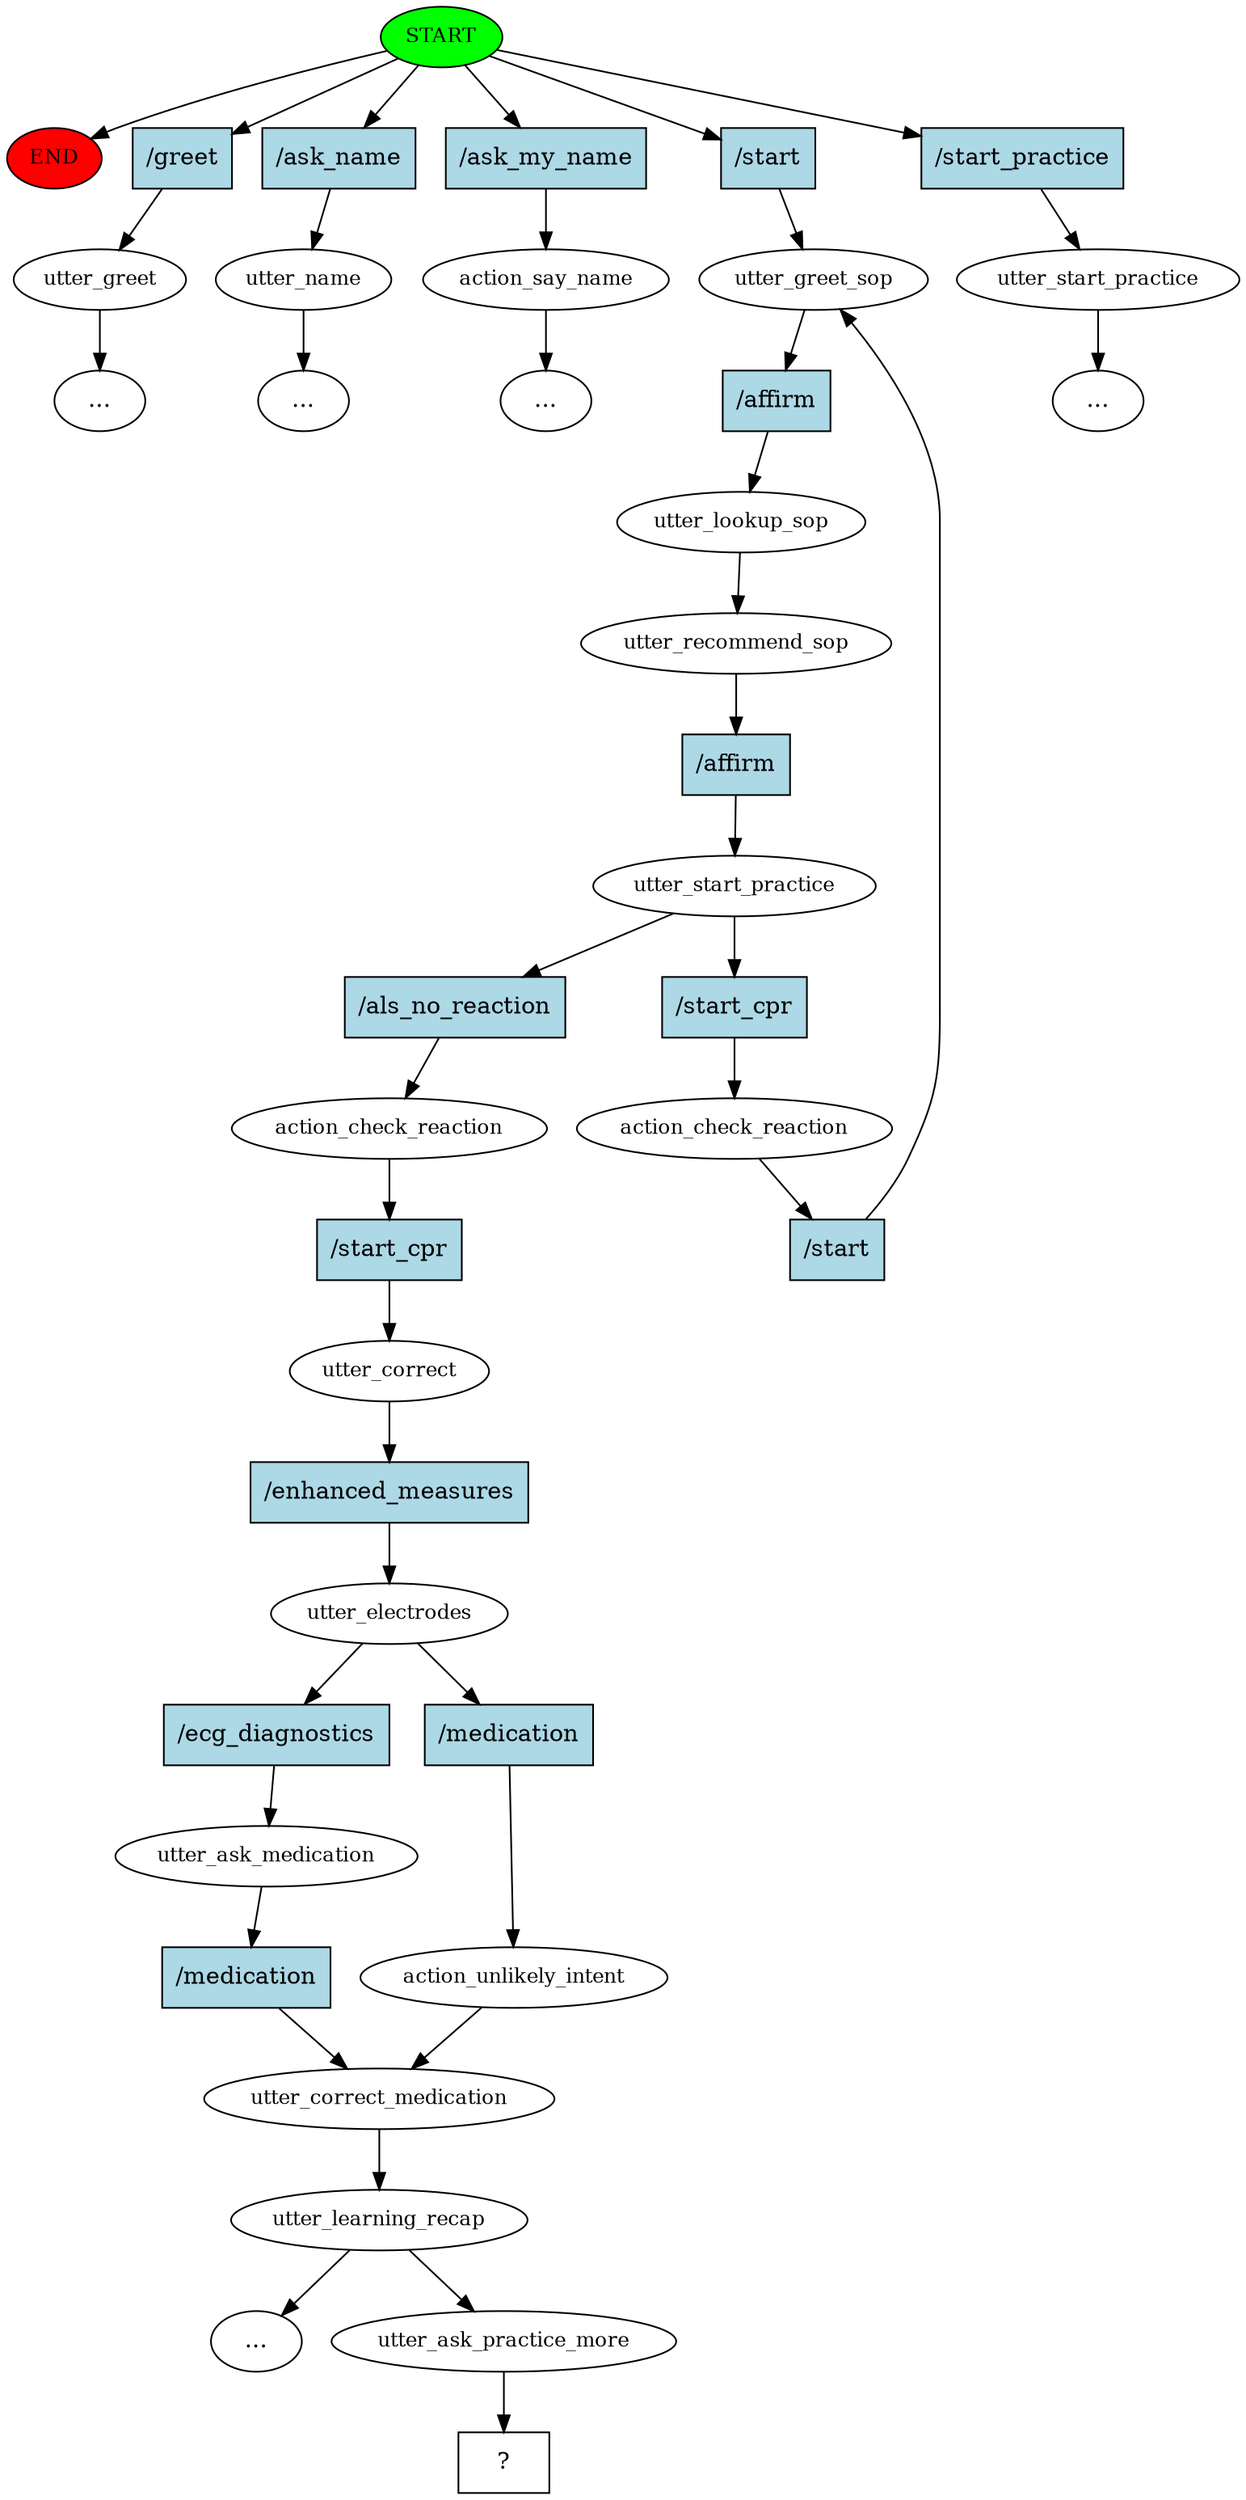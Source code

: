 digraph  {
0 [class="start active", fillcolor=green, fontsize=12, label=START, style=filled];
"-1" [class=end, fillcolor=red, fontsize=12, label=END, style=filled];
1 [class="", fontsize=12, label=utter_greet];
"-5" [class=ellipsis, label="..."];
4 [class="", fontsize=12, label=utter_name];
"-6" [class=ellipsis, label="..."];
5 [class="", fontsize=12, label=action_say_name];
"-7" [class=ellipsis, label="..."];
6 [class=active, fontsize=12, label=utter_greet_sop];
7 [class=active, fontsize=12, label=utter_lookup_sop];
8 [class=active, fontsize=12, label=utter_recommend_sop];
9 [class=active, fontsize=12, label=utter_start_practice];
10 [class=active, fontsize=12, label=action_check_reaction];
11 [class=active, fontsize=12, label=utter_correct];
12 [class=active, fontsize=12, label=utter_electrodes];
13 [class="", fontsize=12, label=utter_ask_medication];
14 [class=active, fontsize=12, label=utter_correct_medication];
15 [class=active, fontsize=12, label=utter_learning_recap];
"-8" [class=ellipsis, label="..."];
16 [class="", fontsize=12, label=utter_start_practice];
"-9" [class=ellipsis, label="..."];
21 [class=active, fontsize=12, label=action_check_reaction];
29 [class=active, fontsize=12, label=action_unlikely_intent];
32 [class=active, fontsize=12, label=utter_ask_practice_more];
33 [class="intent dashed active", label="  ?  ", shape=rect];
34 [class=intent, fillcolor=lightblue, label="/greet", shape=rect, style=filled];
35 [class=intent, fillcolor=lightblue, label="/ask_name", shape=rect, style=filled];
36 [class=intent, fillcolor=lightblue, label="/ask_my_name", shape=rect, style=filled];
37 [class="intent active", fillcolor=lightblue, label="/start", shape=rect, style=filled];
38 [class=intent, fillcolor=lightblue, label="/start_practice", shape=rect, style=filled];
39 [class="intent active", fillcolor=lightblue, label="/affirm", shape=rect, style=filled];
40 [class="intent active", fillcolor=lightblue, label="/affirm", shape=rect, style=filled];
41 [class="intent active", fillcolor=lightblue, label="/als_no_reaction", shape=rect, style=filled];
42 [class="intent active", fillcolor=lightblue, label="/start_cpr", shape=rect, style=filled];
43 [class="intent active", fillcolor=lightblue, label="/start_cpr", shape=rect, style=filled];
44 [class="intent active", fillcolor=lightblue, label="/enhanced_measures", shape=rect, style=filled];
45 [class=intent, fillcolor=lightblue, label="/ecg_diagnostics", shape=rect, style=filled];
46 [class="intent active", fillcolor=lightblue, label="/medication", shape=rect, style=filled];
47 [class=intent, fillcolor=lightblue, label="/medication", shape=rect, style=filled];
48 [class="intent active", fillcolor=lightblue, label="/start", shape=rect, style=filled];
0 -> "-1"  [class="", key=NONE, label=""];
0 -> 34  [class="", key=0];
0 -> 35  [class="", key=0];
0 -> 36  [class="", key=0];
0 -> 37  [class=active, key=0];
0 -> 38  [class="", key=0];
1 -> "-5"  [class="", key=NONE, label=""];
4 -> "-6"  [class="", key=NONE, label=""];
5 -> "-7"  [class="", key=NONE, label=""];
6 -> 39  [class=active, key=0];
7 -> 8  [class=active, key=NONE, label=""];
8 -> 40  [class=active, key=0];
9 -> 41  [class=active, key=0];
9 -> 42  [class=active, key=0];
10 -> 43  [class=active, key=0];
11 -> 44  [class=active, key=0];
12 -> 45  [class="", key=0];
12 -> 46  [class=active, key=0];
13 -> 47  [class="", key=0];
14 -> 15  [class=active, key=NONE, label=""];
15 -> "-8"  [class="", key=NONE, label=""];
15 -> 32  [class=active, key=NONE, label=""];
16 -> "-9"  [class="", key=NONE, label=""];
21 -> 48  [class=active, key=0];
29 -> 14  [class=active, key=NONE, label=""];
32 -> 33  [class=active, key=NONE, label=""];
34 -> 1  [class="", key=0];
35 -> 4  [class="", key=0];
36 -> 5  [class="", key=0];
37 -> 6  [class=active, key=0];
38 -> 16  [class="", key=0];
39 -> 7  [class=active, key=0];
40 -> 9  [class=active, key=0];
41 -> 10  [class=active, key=0];
42 -> 21  [class=active, key=0];
43 -> 11  [class=active, key=0];
44 -> 12  [class=active, key=0];
45 -> 13  [class="", key=0];
46 -> 29  [class=active, key=0];
47 -> 14  [class="", key=0];
48 -> 6  [class=active, key=0];
}

